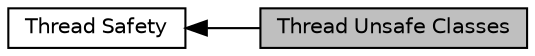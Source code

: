 digraph "Thread Unsafe Classes"
{
  edge [fontname="Helvetica",fontsize="10",labelfontname="Helvetica",labelfontsize="10"];
  node [fontname="Helvetica",fontsize="10",shape=box];
  rankdir=LR;
  Node2 [label="Thread Safety",height=0.2,width=0.4,color="black", fillcolor="white", style="filled",URL="$group__ThreadSafetyGroup.html",tooltip=" "];
  Node1 [label="Thread Unsafe Classes",height=0.2,width=0.4,color="black", fillcolor="grey75", style="filled", fontcolor="black",tooltip=" "];
  Node2->Node1 [shape=plaintext, dir="back", style="solid"];
}
